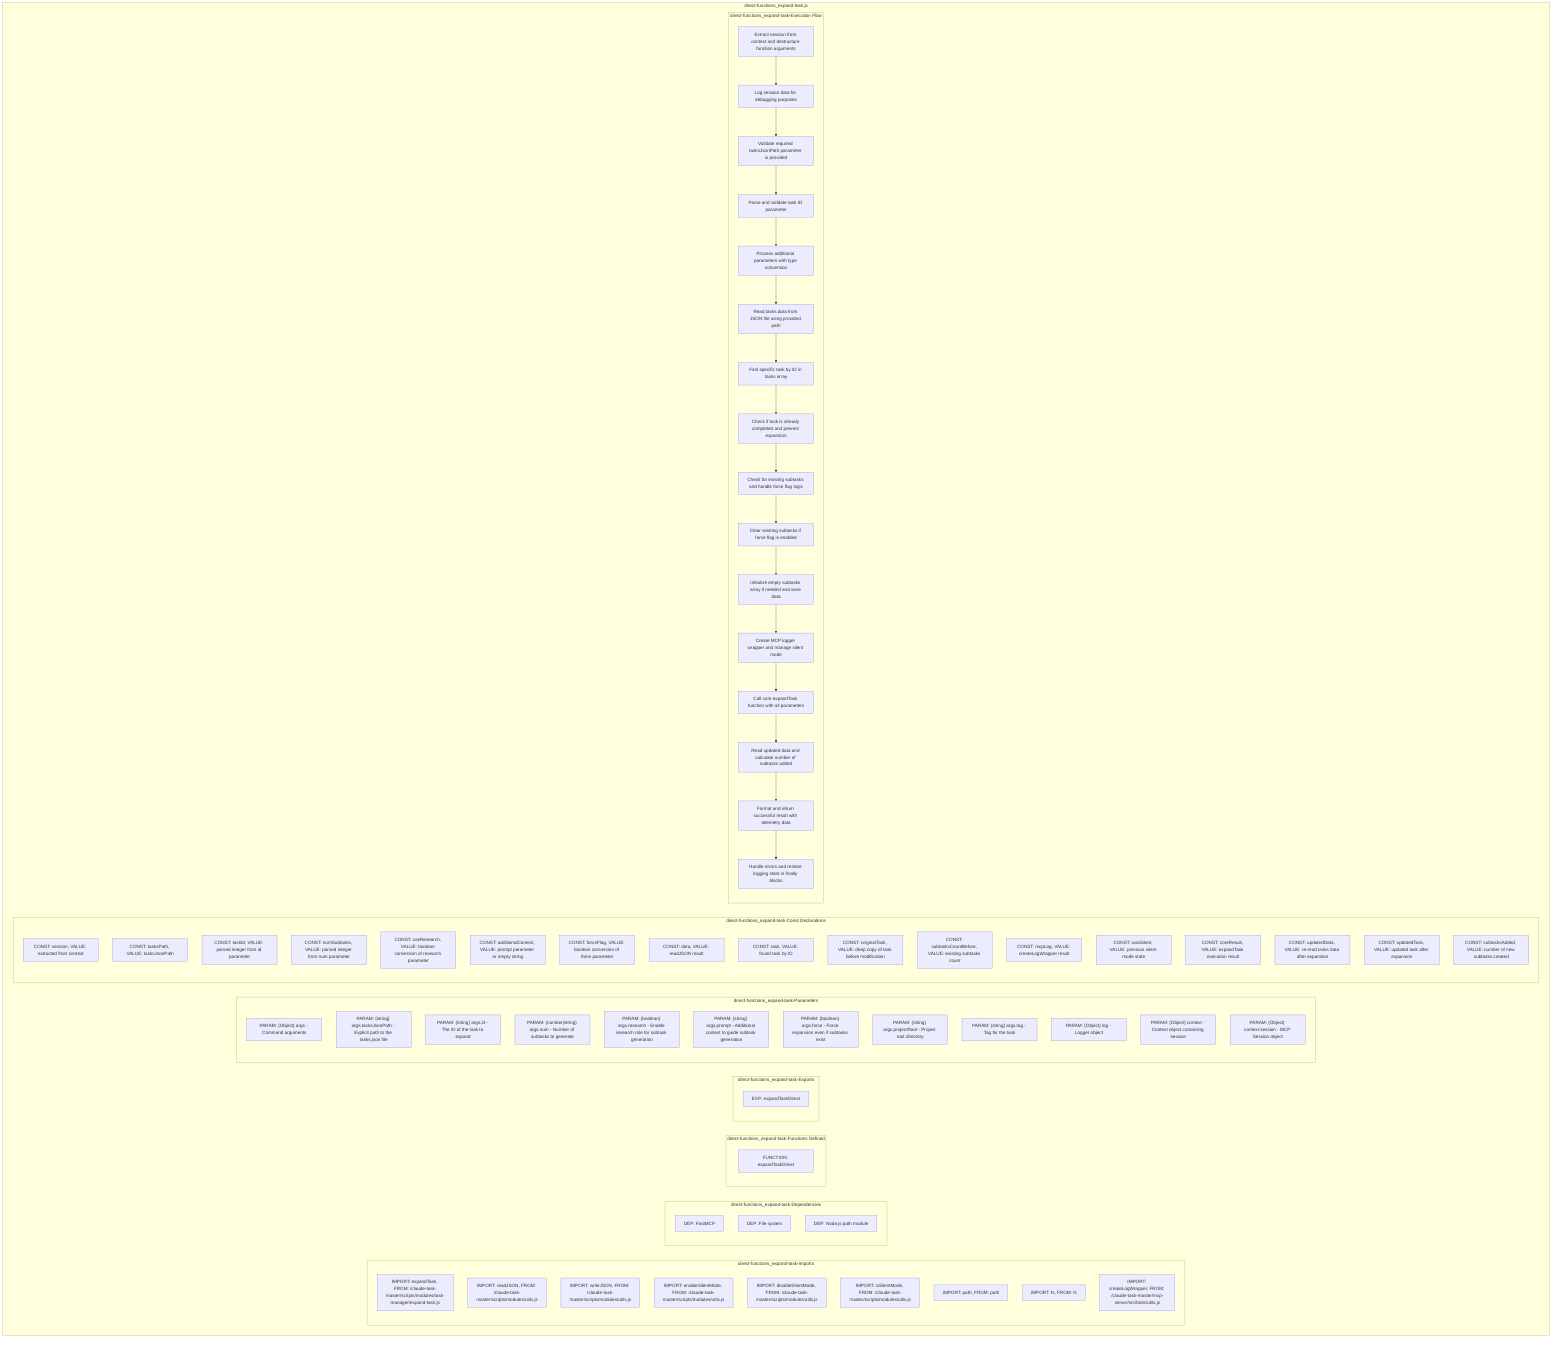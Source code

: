 flowchart TB
    subgraph expandTaskImports["direct-functions_expand-task-Imports"]
        I1["IMPORT: expandTask, FROM: /claude-task-master/scripts/modules/task-manager/expand-task.js"]
        I2["IMPORT: readJSON, FROM: /claude-task-master/scripts/modules/utils.js"]
        I3["IMPORT: writeJSON, FROM: /claude-task-master/scripts/modules/utils.js"]
        I4["IMPORT: enableSilentMode, FROM: /claude-task-master/scripts/modules/utils.js"]
        I5["IMPORT: disableSilentMode, FROM: /claude-task-master/scripts/modules/utils.js"]
        I6["IMPORT: isSilentMode, FROM: /claude-task-master/scripts/modules/utils.js"]
        I7["IMPORT: path, FROM: path"]
        I8["IMPORT: fs, FROM: fs"]
        I9["IMPORT: createLogWrapper, FROM: /claude-task-master/mcp-server/src/tools/utils.js"]
    end
    
    subgraph expandTaskDependencies["direct-functions_expand-task-Dependencies"]
        D1["DEP: FastMCP"]
        D2["DEP: File system"]
        D3["DEP: Node.js path module"]
    end
    
    subgraph expandTaskFunctionsDefined["direct-functions_expand-task-Functions Defined"]
        FU1["FUNCTION: expandTaskDirect"]
    end
    
    subgraph expandTaskExports["direct-functions_expand-task-Exports"]
        E1["EXP: expandTaskDirect"]
    end
    
    subgraph expandTaskParameters["direct-functions_expand-task-Parameters"]
        P1["PARAM: {Object} args - Command arguments"]
        P2["PARAM: {string} args.tasksJsonPath - Explicit path to the tasks.json file"]
        P3["PARAM: {string} args.id - The ID of the task to expand"]
        P4["PARAM: {number|string} args.num - Number of subtasks to generate"]
        P5["PARAM: {boolean} args.research - Enable research role for subtask generation"]
        P6["PARAM: {string} args.prompt - Additional context to guide subtask generation"]
        P7["PARAM: {boolean} args.force - Force expansion even if subtasks exist"]
        P8["PARAM: {string} args.projectRoot - Project root directory"]
        P9["PARAM: {string} args.tag - Tag for the task"]
        P10["PARAM: {Object} log - Logger object"]
        P11["PARAM: {Object} context - Context object containing session"]
        P12["PARAM: {Object} context.session - MCP Session object"]
    end
    
    subgraph expandTaskConstants["direct-functions_expand-task-Const Declarations"]
        C1["CONST: session, VALUE: extracted from context"]
        C2["CONST: tasksPath, VALUE: tasksJsonPath"]
        C3["CONST: taskId, VALUE: parsed integer from id parameter"]
        C4["CONST: numSubtasks, VALUE: parsed integer from num parameter"]
        C5["CONST: useResearch, VALUE: boolean conversion of research parameter"]
        C6["CONST: additionalContext, VALUE: prompt parameter or empty string"]
        C7["CONST: forceFlag, VALUE: boolean conversion of force parameter"]
        C8["CONST: data, VALUE: readJSON result"]
        C9["CONST: task, VALUE: found task by ID"]
        C10["CONST: originalTask, VALUE: deep copy of task before modification"]
        C11["CONST: subtasksCountBefore, VALUE: existing subtasks count"]
        C12["CONST: mcpLog, VALUE: createLogWrapper result"]
        C13["CONST: wasSilent, VALUE: previous silent mode state"]
        C14["CONST: coreResult, VALUE: expandTask execution result"]
        C15["CONST: updatedData, VALUE: re-read tasks data after expansion"]
        C16["CONST: updatedTask, VALUE: updated task after expansion"]
        C17["CONST: subtasksAdded, VALUE: number of new subtasks created"]
    end
    
    subgraph expandTaskExecutionFlow["direct-functions_expand-task-Execution Flow"]
        FL1["Extract session from context and destructure function arguments"]
        FL2["Log session data for debugging purposes"]
        FL3["Validate required tasksJsonPath parameter is provided"]
        FL4["Parse and validate task ID parameter"]
        FL5["Process additional parameters with type conversion"]
        FL6["Read tasks data from JSON file using provided path"]
        FL7["Find specific task by ID in tasks array"]
        FL8["Check if task is already completed and prevent expansion"]
        FL9["Check for existing subtasks and handle force flag logic"]
        FL10["Clear existing subtasks if force flag is enabled"]
        FL11["Initialize empty subtasks array if needed and save data"]
        FL12["Create MCP logger wrapper and manage silent mode"]
        FL13["Call core expandTask function with all parameters"]
        FL14["Read updated data and calculate number of subtasks added"]
        FL15["Format and return successful result with telemetry data"]
        FL16["Handle errors and restore logging state in finally blocks"]
    end
    
    subgraph expandTask["direct-functions_expand-task.js"]
        expandTaskImports
        expandTaskDependencies
        expandTaskFunctionsDefined
        expandTaskExports
        expandTaskParameters
        expandTaskConstants
        expandTaskExecutionFlow
    end
    
    FL1 --> FL2
    FL2 --> FL3
    FL3 --> FL4
    FL4 --> FL5
    FL5 --> FL6
    FL6 --> FL7
    FL7 --> FL8
    FL8 --> FL9
    FL9 --> FL10
    FL10 --> FL11
    FL11 --> FL12
    FL12 --> FL13
    FL13 --> FL14
    FL14 --> FL15
    FL15 --> FL16